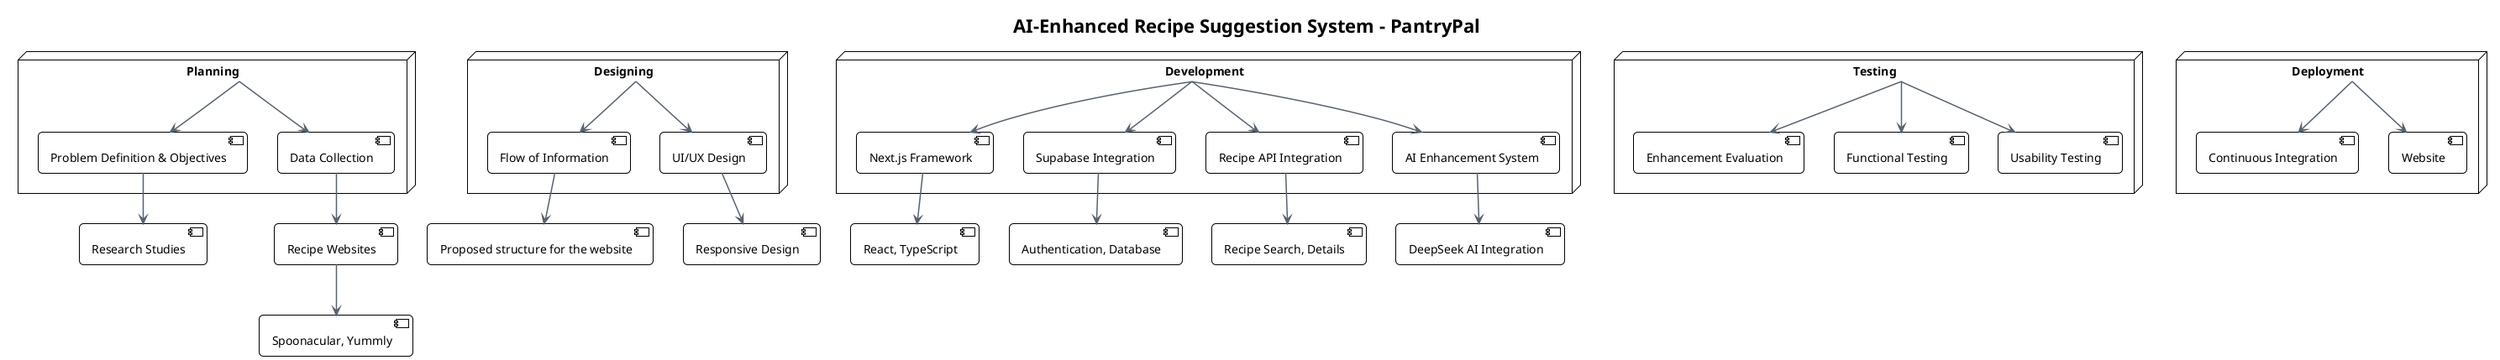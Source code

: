 @startuml
!theme plain
skinparam backgroundColor white
skinparam roundcorner 10
skinparam ArrowColor #556270
skinparam ArrowFontColor #556270
skinparam ArrowThickness 1.5

title AI-Enhanced Recipe Suggestion System - PantryPal

node Planning {
  [Problem Definition & Objectives] as ProblemDef
  [Data Collection] as DataCollection
}

node Designing {
  [Flow of Information] as InfoFlow
  [UI/UX Design] as UIDesign
}

node Development {
  [Next.js Framework] as NextJS
  [Supabase Integration] as Supabase
  [Recipe API Integration] as RecipeAPI
  [AI Enhancement System] as AIEnhancement
}

node Testing {
  [Usability Testing] as UsabilityTest
  [Functional Testing] as FunctionalTest
  [Enhancement Evaluation] as EnhancementEval
}

node Deployment {
  [Website] as Website
  [Continuous Integration] as CI
}

Planning --> ProblemDef
Planning --> DataCollection

ProblemDef --> [Research Studies]
DataCollection --> [Recipe Websites]
[Recipe Websites] --> [Spoonacular, Yummly]

Designing --> InfoFlow
Designing --> UIDesign
InfoFlow --> [Proposed structure for the website]
UIDesign --> [Responsive Design]

Development --> NextJS
Development --> Supabase
Development --> RecipeAPI
Development --> AIEnhancement

NextJS --> [React, TypeScript]
Supabase --> [Authentication, Database]
RecipeAPI --> [Recipe Search, Details]
AIEnhancement --> [DeepSeek AI Integration]

Testing --> UsabilityTest
Testing --> FunctionalTest
Testing --> EnhancementEval

Deployment --> Website
Deployment --> CI

@enduml
